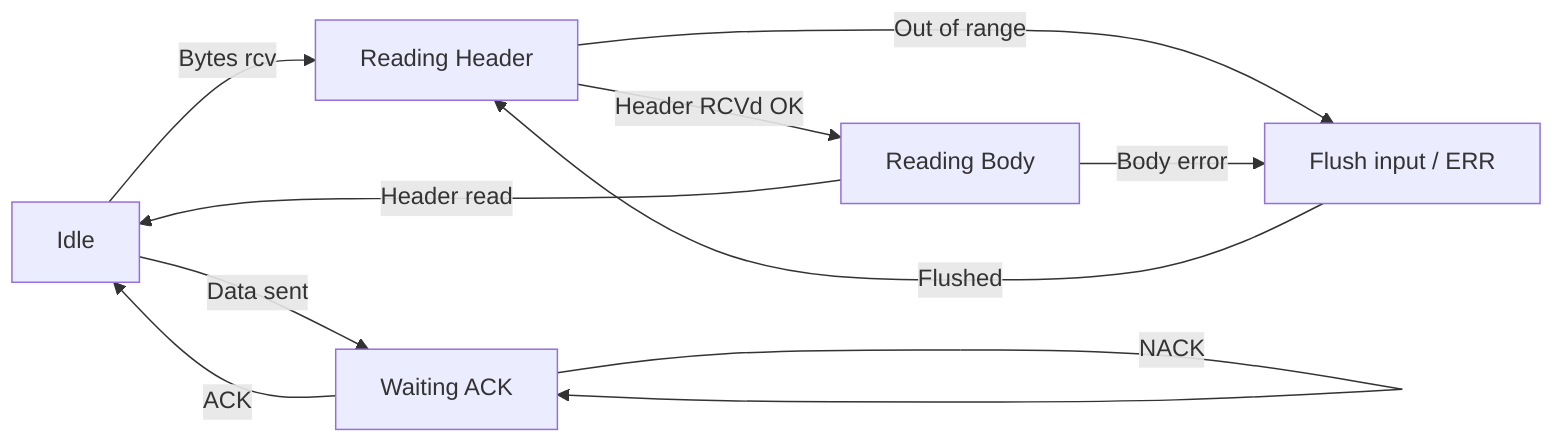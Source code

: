 graph LR
  idle[Idle]
  rh[Reading Header]
  rb[Reading Body]
  flush[Flush input / ERR]

  idle --"Bytes rcv"--> rh --"Header RCVd OK"--> rb
  rh --"Out of range"--> flush
  rb --"Header read"--> idle
  rb --"Body error"--> flush

  flush --"Flushed"--> rh

  wack[Waiting ACK]

  idle --"Data sent"--> wack --"NACK"--> wack
  wack --"ACK"--> idle